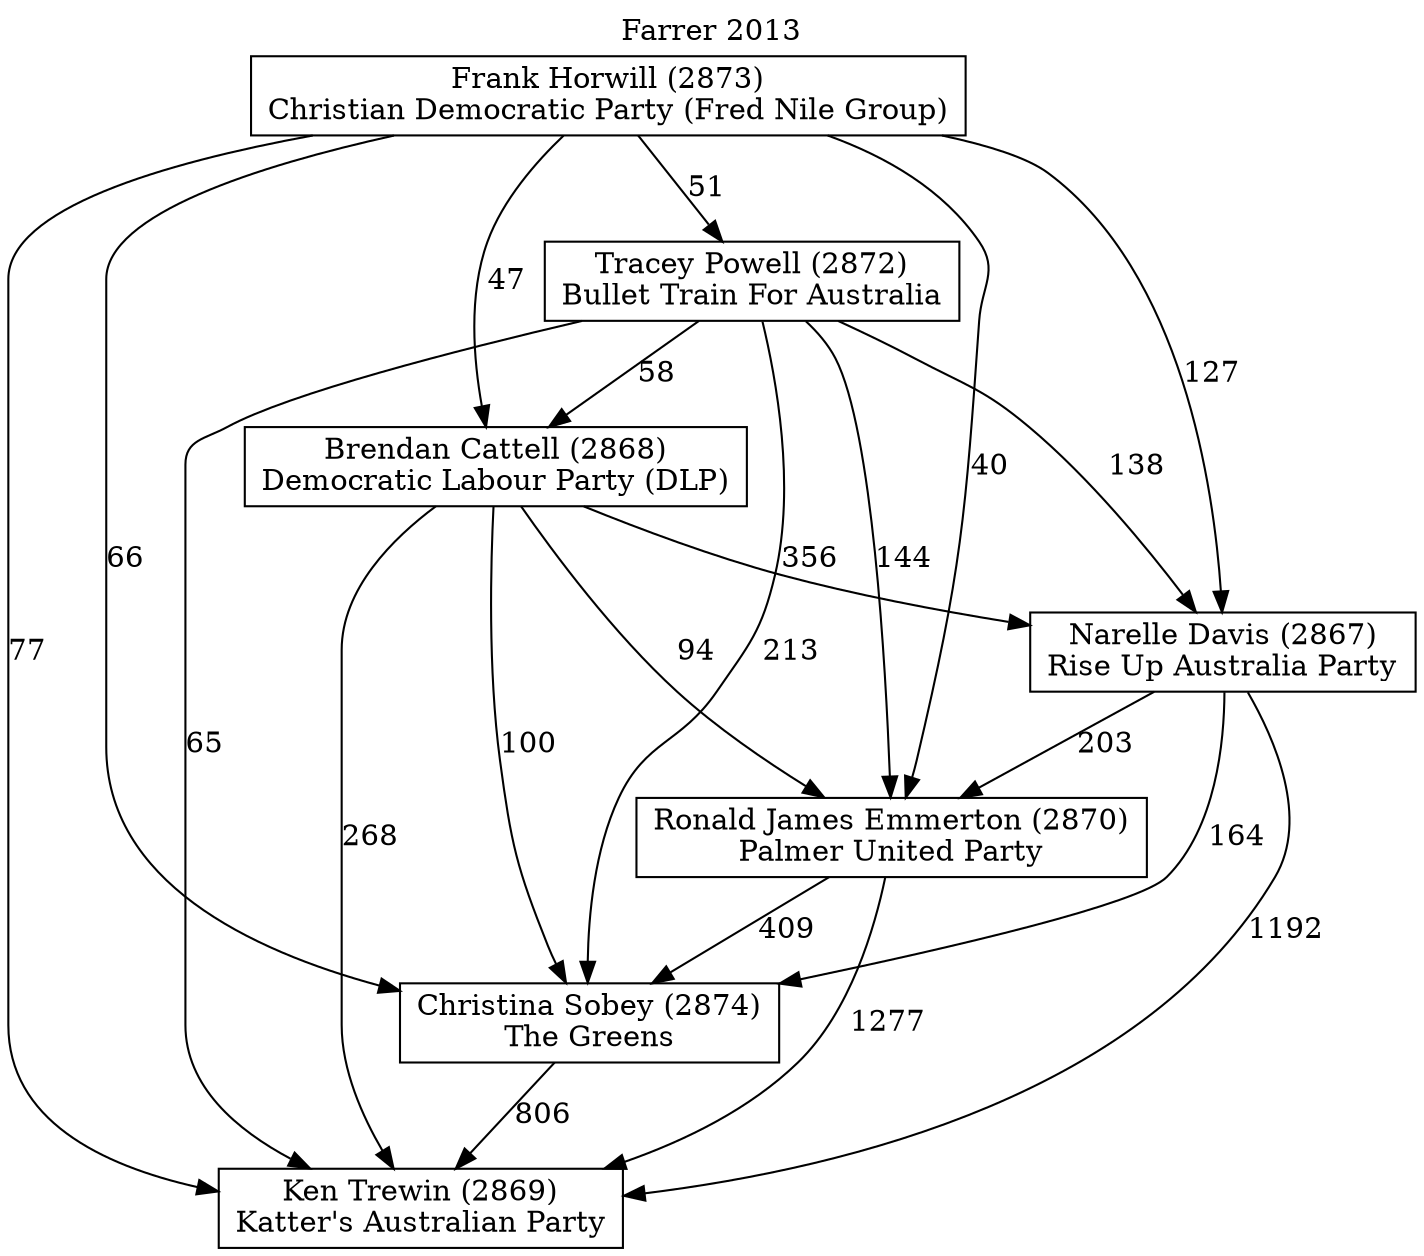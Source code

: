 // House preference flow
digraph "Ken Trewin (2869)_Farrer_2013" {
	graph [label="Farrer 2013" labelloc=t mclimit=10]
	node [shape=box]
	"Ken Trewin (2869)" [label="Ken Trewin (2869)
Katter's Australian Party"]
	"Christina Sobey (2874)" [label="Christina Sobey (2874)
The Greens"]
	"Ronald James Emmerton (2870)" [label="Ronald James Emmerton (2870)
Palmer United Party"]
	"Narelle Davis (2867)" [label="Narelle Davis (2867)
Rise Up Australia Party"]
	"Brendan Cattell (2868)" [label="Brendan Cattell (2868)
Democratic Labour Party (DLP)"]
	"Tracey Powell (2872)" [label="Tracey Powell (2872)
Bullet Train For Australia"]
	"Frank Horwill (2873)" [label="Frank Horwill (2873)
Christian Democratic Party (Fred Nile Group)"]
	"Christina Sobey (2874)" -> "Ken Trewin (2869)" [label=806]
	"Ronald James Emmerton (2870)" -> "Christina Sobey (2874)" [label=409]
	"Narelle Davis (2867)" -> "Ronald James Emmerton (2870)" [label=203]
	"Brendan Cattell (2868)" -> "Narelle Davis (2867)" [label=356]
	"Tracey Powell (2872)" -> "Brendan Cattell (2868)" [label=58]
	"Frank Horwill (2873)" -> "Tracey Powell (2872)" [label=51]
	"Ronald James Emmerton (2870)" -> "Ken Trewin (2869)" [label=1277]
	"Narelle Davis (2867)" -> "Ken Trewin (2869)" [label=1192]
	"Brendan Cattell (2868)" -> "Ken Trewin (2869)" [label=268]
	"Tracey Powell (2872)" -> "Ken Trewin (2869)" [label=65]
	"Frank Horwill (2873)" -> "Ken Trewin (2869)" [label=77]
	"Frank Horwill (2873)" -> "Brendan Cattell (2868)" [label=47]
	"Tracey Powell (2872)" -> "Narelle Davis (2867)" [label=138]
	"Frank Horwill (2873)" -> "Narelle Davis (2867)" [label=127]
	"Brendan Cattell (2868)" -> "Ronald James Emmerton (2870)" [label=94]
	"Tracey Powell (2872)" -> "Ronald James Emmerton (2870)" [label=144]
	"Frank Horwill (2873)" -> "Ronald James Emmerton (2870)" [label=40]
	"Narelle Davis (2867)" -> "Christina Sobey (2874)" [label=164]
	"Brendan Cattell (2868)" -> "Christina Sobey (2874)" [label=100]
	"Tracey Powell (2872)" -> "Christina Sobey (2874)" [label=213]
	"Frank Horwill (2873)" -> "Christina Sobey (2874)" [label=66]
}

